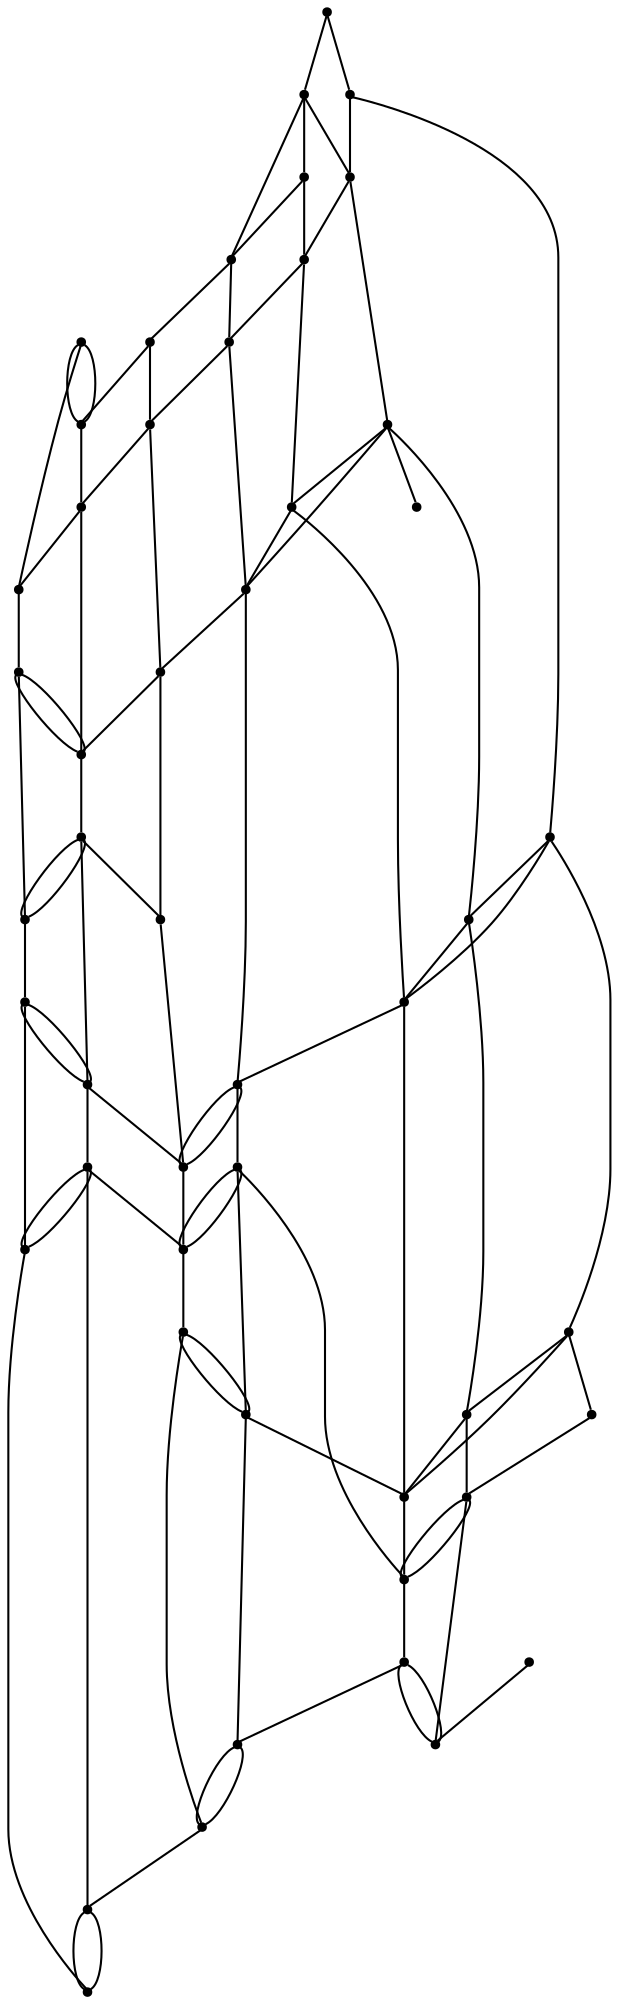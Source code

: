 graph {
  node [shape=point,comment="{\"directed\":false,\"doi\":\"10.1007/978-3-030-68766-3_25\",\"figure\":\"4 (6)\"}"]

  v0 [pos="1510.0134888363605,595.9017822002439"]
  v1 [pos="1406.2010729321296,673.7591225089152"]
  v2 [pos="1510.0134888363605,699.7129258147577"]
  v3 [pos="1406.2010729321296,686.7360877494748"]
  v4 [pos="1510.0134888363605,712.6898910553173"]
  v5 [pos="1406.2010729321296,725.6646466254433"]
  v6 [pos="1406.2010729321296,738.64054677306"]
  v7 [pos="1510.0134888363605,751.6163356423097"]
  v8 [pos="1406.2010729321296,595.9017822002439"]
  v9 [pos="1510.0134888363605,582.924944134961"]
  v10 [pos="1406.2010729321296,751.6163356423097"]
  v11 [pos="1510.0134888363605,764.5933008828692"]
  v12 [pos="1406.2010729321296,764.5933008828692"]
  v13 [pos="1510.0134888363605,777.570266123429"]
  v14 [pos="1302.389706236791,608.8787474408035"]
  v15 [pos="1198.5774175093954,686.7360877494748"]
  v16 [pos="1302.389706236791,673.7591225089152"]
  v17 [pos="1198.5774175093957,595.9017822002439"]
  v18 [pos="1302.389706236791,751.6163356423097"]
  v19 [pos="1302.389706236791,764.5933008828692"]
  v20 [pos="1302.389706236791,777.570266123429"]
  v21 [pos="1198.5774175093954,582.924944134961"]
  v22 [pos="1302.389706236791,595.9017822002439"]
  v23 [pos="1198.5774175093954,699.7129258147577"]
  v24 [pos="1302.389706236791,686.7360877494748"]
  v25 [pos="1094.7639523962728,751.6163356423097"]
  v26 [pos="1042.8578080325751,725.6646466254433"]
  v27 [pos="990.9516000804596,621.8525650932634"]
  v28 [pos="1094.7639523962728,595.9017822002439"]
  v29 [pos="1613.8278759815398,582.924944134961"]
  v30 [pos="1613.8278759815398,595.9017822002439"]
  v31 [pos="1613.8278759815398,699.7129258147577"]
  v32 [pos="1613.82787598154,712.6898910553173"]
  v33 [pos="1613.82787598154,751.6163356423097"]
  v34 [pos="1613.82787598154,764.5933008828692"]
  v35 [pos="1613.82787598154,777.570266123429"]
  v36 [pos="1406.2010729321296,608.8787474408035"]
  v37 [pos="1198.5774175093957,751.6163356423097"]
  v38 [pos="1198.5774175093954,764.5933008828692"]
  v39 [pos="1198.5774175093957,777.570266123429"]
  v40 [pos="1094.7639523962728,582.924944134961"]
  v41 [pos="1094.763952396273,764.5933008828692"]
  v42 [pos="1094.763952396273,777.570266123429"]
  v43 [pos="1094.7639523962728,686.7360877494748"]
  v44 [pos="1094.7639523962728,699.7129258147577"]
  v45 [pos="1042.8578080325751,582.924944134961"]
  v46 [pos="990.9516000804596,686.7360877494748"]
  v47 [pos="990.9516000804596,699.7129258147577"]
  v48 [pos="990.9516000804597,764.5933008828692"]
  v49 [pos="990.9516000804596,777.570266123429"]

  v0 -- v1 [id="-1",pos="1510.0134888363605,595.9017822002439 1458.1031476370947,595.9017822002439 1458.1031476370947,673.7590589212767 1406.2010729321296,673.7591225089152"]
  v2 -- v3 [id="-2",pos="1510.0134888363605,699.7129258147577 1458.1031476370947,699.7129258147577 1458.1031476370947,686.7360241618364 1406.2010729321296,686.7360877494748"]
  v4 -- v5 [id="-3",pos="1510.0134888363605,712.6898910553173 1458.1031476370947,712.6898910553173 1458.1031476370947,725.6667927082386 1406.2010729321296,725.6646466254433"]
  v6 -- v7 [id="-4",pos="1406.2010729321296,738.64054677306 1458.1073444726628,738.6394339893884 1458.1073444726628,751.6163356423097 1510.0134888363605,751.6163356423097"]
  v8 -- v9 [id="-5",pos="1406.2010729321296,595.9017822002439 1458.1072172958272,595.9017822002439 1458.1072172958272,582.9248805473227 1510.0134888363605,582.924944134961"]
  v10 -- v11 [id="-6",pos="1406.2010729321296,751.6163356423097 1458.1072172958272,751.6163356423097 1458.1072172958272,764.5932372952309 1510.0134888363605,764.5933008828692"]
  v12 -- v13 [id="-7",pos="1406.2010729321296,764.5933008828692 1458.1072172958272,764.5933008828692 1458.1072172958272,777.5702025357906 1510.0134888363605,777.570266123429"]
  v14 -- v15 [id="-8",pos="1302.389706236791,608.8787474408035 1250.4784430054685,608.8787474408035 1250.4784430054685,686.7360241618364 1198.5774175093954,686.7360877494748"]
  v16 -- v17 [id="-9",pos="1302.389706236791,673.7591225089152 1250.4784430054685,673.7591225089152 1250.4784430054685,595.9018457878823 1198.5774175093957,595.9017822002439"]
  v47 -- v44 [id="-10",pos="990.9516000804596,699.7129258147577 1094.7639523962728,699.7129258147577 1094.7639523962728,699.7129258147577 1094.7639523962728,699.7129258147577"]
  v44 -- v23 [id="-11",pos="1094.7639523962728,699.7129258147577 1198.5774175093954,699.7129258147577 1198.5774175093954,699.7129258147577 1198.5774175093954,699.7129258147577"]
  v49 -- v48 [id="-13",pos="990.9516000804596,777.570266123429 990.9516000804597,764.5933008828692 990.9516000804597,764.5933008828692 990.9516000804597,764.5933008828692"]
  v48 -- v47 [id="-14",pos="990.9516000804597,764.5933008828692 990.9516000804596,699.7129258147577 990.9516000804596,699.7129258147577 990.9516000804596,699.7129258147577"]
  v47 -- v46 [id="-15",pos="990.9516000804596,699.7129258147577 990.9516000804596,686.7360877494748 990.9516000804596,686.7360877494748 990.9516000804596,686.7360877494748"]
  v46 -- v27 [id="-16",pos="990.9516000804596,686.7360877494748 990.9516000804596,621.8525650932634 990.9516000804596,621.8525650932634 990.9516000804596,621.8525650932634"]
  v48 -- v41 [id="-18",pos="990.9516000804597,764.5933008828692 1094.763952396273,764.5933008828692 1094.763952396273,764.5933008828692 1094.763952396273,764.5933008828692"]
  v47 -- v23 [id="-19",pos="990.9516000804596,699.7129258147577 990.9495016626756,712.6898910553173 990.9495016626756,712.6898910553173 990.9495016626756,712.6898910553173 1198.5742698827194,712.6898910553173 1198.5742698827194,712.6898910553173 1198.5742698827194,712.6898910553173 1198.5774175093954,699.7129258147577 1198.5774175093954,699.7129258147577 1198.5774175093954,699.7129258147577"]
  v43 -- v15 [id="-21",pos="1094.7639523962728,686.7360877494748 1198.5774175093954,686.7360877494748 1198.5774175093954,686.7360877494748 1198.5774175093954,686.7360877494748"]
  v46 -- v15 [id="-22",pos="990.9516000804596,686.7360877494748 990.9495016626756,673.7591225089152 990.9495016626756,673.7591225089152 990.9495016626756,673.7591225089152 1198.5742698827194,673.7591225089152 1198.5742698827194,673.7591225089152 1198.5742698827194,673.7591225089152 1198.5774175093954,686.7360877494748 1198.5774175093954,686.7360877494748 1198.5774175093954,686.7360877494748"]
  v45 -- v40 [id="-23",pos="1042.8578080325751,582.924944134961 1094.7639523962728,582.924944134961 1094.7639523962728,582.924944134961 1094.7639523962728,582.924944134961"]
  v49 -- v42 [id="-24",pos="990.9516000804596,777.570266123429 1094.763952396273,777.570266123429 1094.763952396273,777.570266123429 1094.763952396273,777.570266123429"]
  v18 -- v6 [id="-25",pos="1302.389706236791,751.6163356423097 1354.294928568432,751.6163356423097 1354.294928568432,738.6394339893884 1406.2010729321296,738.64054677306"]
  v19 -- v10 [id="-26",pos="1302.389706236791,764.5933008828692 1354.294928568432,764.5933008828692 1354.294928568432,751.616399229948 1406.2010729321296,751.6163356423097"]
  v20 -- v12 [id="-27",pos="1302.389706236791,777.570266123429 1354.2948013915966,777.570266123429 1354.2948013915966,764.5933644705077 1406.2010729321296,764.5933008828692"]
  v21 -- v22 [id="-28",pos="1198.5774175093954,582.924944134961 1250.482512664201,582.924944134961 1250.482512664201,595.9018457878823 1302.389706236791,595.9017822002439"]
  v23 -- v24 [id="-29",pos="1198.5774175093954,699.7129258147577 1250.482512664201,699.7129258147577 1250.482512664201,686.7360241618364 1302.389706236791,686.7360877494748"]
  v42 -- v41 [id="-31",pos="1094.763952396273,777.570266123429 1094.763952396273,764.5933008828692 1094.763952396273,764.5933008828692 1094.763952396273,764.5933008828692"]
  v41 -- v25 [id="-32",pos="1094.763952396273,764.5933008828692 1094.7639523962728,751.6163356423097 1094.7639523962728,751.6163356423097 1094.7639523962728,751.6163356423097"]
  v25 -- v44 [id="-33",pos="1094.7639523962728,751.6163356423097 1094.7639523962728,699.7129258147577 1094.7639523962728,699.7129258147577 1094.7639523962728,699.7129258147577"]
  v44 -- v43 [id="-34",pos="1094.7639523962728,699.7129258147577 1094.7639523962728,686.7360877494748 1094.7639523962728,686.7360877494748 1094.7639523962728,686.7360877494748"]
  v43 -- v28 [id="-35",pos="1094.7639523962728,686.7360877494748 1094.7639523962728,595.9017822002439 1094.7639523962728,595.9017822002439 1094.7639523962728,595.9017822002439"]
  v28 -- v40 [id="-36",pos="1094.7639523962728,595.9017822002439 1094.7639523962728,582.924944134961 1094.7639523962728,582.924944134961 1094.7639523962728,582.924944134961"]
  v25 -- v26 [id="-38",pos="1094.7639523962728,751.6163356423097 1068.8077325877478,751.6163356423097 1068.8077325877478,725.6625323364672 1042.8578080325751,725.6646466254433"]
  v42 -- v39 [id="-39",pos="1094.763952396273,777.570266123429 1198.5774175093957,777.570266123429 1198.5774175093957,777.570266123429 1198.5774175093957,777.570266123429"]
  v41 -- v38 [id="-40",pos="1094.763952396273,764.5933008828692 1198.5774175093954,764.5933008828692 1198.5774175093954,764.5933008828692 1198.5774175093954,764.5933008828692"]
  v25 -- v37 [id="-41",pos="1094.7639523962728,751.6163356423097 1198.5774175093957,751.6163356423097 1198.5774175093957,751.6163356423097 1198.5774175093957,751.6163356423097"]
  v27 -- v28 [id="-42",pos="990.9516000804596,621.8525650932634 1042.8577444441573,621.8515158972301 1042.8577444441573,595.8977125913876 1094.7639523962728,595.9017822002439"]
  v28 -- v17 [id="-44",pos="1094.7639523962728,595.9017822002439 1094.7618539784887,608.8787474408035 1094.7618539784887,608.8787474408035 1094.7618539784887,608.8787474408035 1198.5742698827194,608.8787474408035 1198.5742698827194,608.8787474408035 1198.5742698827194,608.8787474408035 1198.5774175093957,595.9017822002439 1198.5774175093957,595.9017822002439 1198.5774175093957,595.9017822002439"]
  v40 -- v21 [id="-45",pos="1094.7639523962728,582.924944134961 1198.5774175093954,582.924944134961 1198.5774175093954,582.924944134961 1198.5774175093954,582.924944134961"]
  v42 -- v20 [id="-46",pos="1094.763952396273,777.570266123429 1094.7618539784887,790.5472313639885 1094.7618539784887,790.5472313639885 1094.7618539784887,790.5472313639885 1302.386558610115,790.5472313639885 1302.386558610115,790.5472313639885 1302.386558610115,790.5472313639885 1302.389706236791,777.570266123429 1302.389706236791,777.570266123429 1302.389706236791,777.570266123429"]
  v25 -- v18 [id="-48",pos="1094.7639523962728,751.6163356423097 1094.7618539784887,738.6394975770268 1094.7618539784887,738.6394975770268 1094.7618539784887,738.6394975770268 1302.386558610115,738.6394975770268 1302.386558610115,738.6394975770268 1302.386558610115,738.6394975770268 1302.389706236791,751.6163356423097 1302.389706236791,751.6163356423097 1302.389706236791,751.6163356423097"]
  v28 -- v17 [id="-49",pos="1094.7639523962728,595.9017822002439 1198.5774175093957,595.9017822002439 1198.5774175093957,595.9017822002439 1198.5774175093957,595.9017822002439"]
  v30 -- v29 [id="-50",pos="1613.8278759815398,595.9017822002439 1613.8278759815398,582.924944134961 1613.8278759815398,582.924944134961 1613.8278759815398,582.924944134961"]
  v31 -- v30 [id="-51",pos="1613.8278759815398,699.7129258147577 1613.8278759815398,595.9017822002439 1613.8278759815398,595.9017822002439 1613.8278759815398,595.9017822002439"]
  v32 -- v31 [id="-52",pos="1613.82787598154,712.6898910553173 1613.8278759815398,699.7129258147577 1613.8278759815398,699.7129258147577 1613.8278759815398,699.7129258147577"]
  v33 -- v32 [id="-53",pos="1613.82787598154,751.6163356423097 1613.82787598154,712.6898910553173 1613.82787598154,712.6898910553173 1613.82787598154,712.6898910553173"]
  v34 -- v33 [id="-54",pos="1613.82787598154,764.5933008828692 1613.82787598154,751.6163356423097 1613.82787598154,751.6163356423097 1613.82787598154,751.6163356423097"]
  v35 -- v34 [id="-55",pos="1613.82787598154,777.570266123429 1613.82787598154,764.5933008828692 1613.82787598154,764.5933008828692 1613.82787598154,764.5933008828692"]
  v39 -- v38 [id="-58",pos="1198.5774175093957,777.570266123429 1198.5774175093954,764.5933008828692 1198.5774175093954,764.5933008828692 1198.5774175093954,764.5933008828692"]
  v38 -- v37 [id="-59",pos="1198.5774175093954,764.5933008828692 1198.5774175093957,751.6163356423097 1198.5774175093957,751.6163356423097 1198.5774175093957,751.6163356423097"]
  v37 -- v23 [id="-60",pos="1198.5774175093957,751.6163356423097 1198.5774175093954,699.7129258147577 1198.5774175093954,699.7129258147577 1198.5774175093954,699.7129258147577"]
  v23 -- v15 [id="-61",pos="1198.5774175093954,699.7129258147577 1198.5774175093954,686.7360877494748 1198.5774175093954,686.7360877494748 1198.5774175093954,686.7360877494748"]
  v15 -- v17 [id="-62",pos="1198.5774175093954,686.7360877494748 1198.5774175093957,595.9017822002439 1198.5774175093957,595.9017822002439 1198.5774175093957,595.9017822002439"]
  v17 -- v21 [id="-63",pos="1198.5774175093957,595.9017822002439 1198.5774175093954,582.924944134961 1198.5774175093954,582.924944134961 1198.5774175093954,582.924944134961"]
  v38 -- v19 [id="-65",pos="1198.5774175093954,764.5933008828692 1302.389706236791,764.5933008828692 1302.389706236791,764.5933008828692 1302.389706236791,764.5933008828692"]
  v46 -- v43 [id="-66",pos="990.9516000804596,686.7360877494748 1094.7639523962728,686.7360877494748 1094.7639523962728,686.7360877494748 1094.7639523962728,686.7360877494748"]
  v37 -- v18 [id="-68",pos="1198.5774175093957,751.6163356423097 1302.389706236791,751.6163356423097 1302.389706236791,751.6163356423097 1302.389706236791,751.6163356423097"]
  v39 -- v20 [id="-69",pos="1198.5774175093957,777.570266123429 1302.389706236791,777.570266123429 1302.389706236791,777.570266123429 1302.389706236791,777.570266123429"]
  v21 -- v40 [id="-71",pos="1198.5774175093954,582.924944134961 1198.5742698827194,569.9479788944013 1198.5742698827194,569.9479788944013 1198.5742698827194,569.9479788944013 1094.7618539784887,569.9479788944013 1094.7618539784887,569.9479788944013 1094.7618539784887,569.9479788944013 1094.7639523962728,582.924944134961 1094.7639523962728,582.924944134961 1094.7639523962728,582.924944134961"]
  v29 -- v9 [id="-72",pos="1613.8278759815398,582.924944134961 1613.823806322807,569.9479788944013 1613.823806322807,569.9479788944013 1613.823806322807,569.9479788944013 1510.0113904185764,569.9479788944013 1510.0113904185764,569.9479788944013 1510.0113904185764,569.9479788944013 1510.0134888363605,582.924944134961 1510.0134888363605,582.924944134961 1510.0134888363605,582.924944134961"]
  v30 -- v0 [id="-74",pos="1613.8278759815398,595.9017822002439 1613.823806322807,608.8787474408035 1613.823806322807,608.8787474408035 1613.823806322807,608.8787474408035 1510.0113904185764,608.8787474408035 1510.0113904185764,608.8787474408035 1510.0113904185764,608.8787474408035 1510.0134888363605,595.9017822002439 1510.0134888363605,595.9017822002439 1510.0134888363605,595.9017822002439"]
  v31 -- v2 [id="-75",pos="1613.8278759815398,699.7129258147577 1613.823806322807,686.7360877494748 1613.823806322807,686.7360877494748 1613.823806322807,686.7360877494748 1510.0113904185764,686.7360877494748 1510.0113904185764,686.7360877494748 1510.0113904185764,686.7360877494748 1510.0134888363605,699.7129258147577 1510.0134888363605,699.7129258147577 1510.0134888363605,699.7129258147577"]
  v32 -- v4 [id="-77",pos="1613.82787598154,712.6898910553173 1613.823806322807,725.666856295877 1613.823806322807,725.666856295877 1613.823806322807,725.666856295877 1510.0113904185764,725.666856295877 1510.0113904185764,725.666856295877 1510.0113904185764,725.666856295877 1510.0134888363605,712.6898910553173 1510.0134888363605,712.6898910553173 1510.0134888363605,712.6898910553173"]
  v33 -- v7 [id="-79",pos="1613.82787598154,751.6163356423097 1613.823806322807,738.6394975770268 1613.823806322807,738.6394975770268 1613.823806322807,738.6394975770268 1510.0113904185764,738.6394975770268 1510.0113904185764,738.6394975770268 1510.0113904185764,738.6394975770268 1510.0134888363605,751.6163356423097 1510.0134888363605,751.6163356423097 1510.0134888363605,751.6163356423097"]
  v18 -- v24 [id="-81",pos="1302.389706236791,751.6163356423097 1302.389706236791,686.7360877494748 1302.389706236791,686.7360877494748 1302.389706236791,686.7360877494748"]
  v24 -- v16 [id="-82",pos="1302.389706236791,686.7360877494748 1302.389706236791,673.7591225089152 1302.389706236791,673.7591225089152 1302.389706236791,673.7591225089152"]
  v16 -- v14 [id="-83",pos="1302.389706236791,673.7591225089152 1302.389706236791,608.8787474408035 1302.389706236791,608.8787474408035 1302.389706236791,608.8787474408035"]
  v14 -- v22 [id="-84",pos="1302.389706236791,608.8787474408035 1302.389706236791,595.9017822002439 1302.389706236791,595.9017822002439 1302.389706236791,595.9017822002439"]
  v24 -- v3 [id="-86",pos="1302.389706236791,686.7360877494748 1302.3866857869502,699.7129258147577 1302.3866857869502,699.7129258147577 1302.3866857869502,699.7129258147577 1406.1991016911809,699.7129258147577 1406.1991016911809,699.7129258147577 1406.1991016911809,699.7129258147577 1406.2010729321296,686.7360877494748 1406.2010729321296,686.7360877494748 1406.2010729321296,686.7360877494748"]
  v16 -- v1 [id="-87",pos="1302.389706236791,673.7591225089152 1302.3866857869502,660.7821572683555 1302.3866857869502,660.7821572683555 1302.3866857869502,660.7821572683555 1406.1991016911809,660.7821572683555 1406.1991016911809,660.7821572683555 1406.1991016911809,660.7821572683555 1406.2010729321296,673.7591225089152 1406.2010729321296,673.7591225089152 1406.2010729321296,673.7591225089152"]
  v24 -- v3 [id="-88",pos="1302.389706236791,686.7360877494748 1406.2010729321296,686.7360877494748 1406.2010729321296,686.7360877494748 1406.2010729321296,686.7360877494748"]
  v22 -- v8 [id="-90",pos="1302.389706236791,595.9017822002439 1302.3866857869502,582.924944134961 1302.3866857869502,582.924944134961 1302.3866857869502,582.924944134961 1406.1991016911809,582.924944134961 1406.1991016911809,582.924944134961 1406.1991016911809,582.924944134961 1406.2010729321296,595.9017822002439 1406.2010729321296,595.9017822002439 1406.2010729321296,595.9017822002439"]
  v14 -- v36 [id="-91",pos="1302.389706236791,608.8787474408035 1406.2010729321296,608.8787474408035 1406.2010729321296,608.8787474408035 1406.2010729321296,608.8787474408035"]
  v35 -- v13 [id="-94",pos="1613.82787598154,777.570266123429 1613.823806322807,790.5472313639885 1613.823806322807,790.5472313639885 1613.823806322807,790.5472313639885 1510.0113904185764,790.5472313639885 1510.0113904185764,790.5472313639885 1510.0113904185764,790.5472313639885 1510.0134888363605,777.570266123429 1510.0134888363605,777.570266123429 1510.0134888363605,777.570266123429"]
  v9 -- v29 [id="-96",pos="1510.0134888363605,582.924944134961 1613.8278759815398,582.924944134961 1613.8278759815398,582.924944134961 1613.8278759815398,582.924944134961"]
  v0 -- v30 [id="-97",pos="1510.0134888363605,595.9017822002439 1613.8278759815398,595.9017822002439 1613.8278759815398,595.9017822002439 1613.8278759815398,595.9017822002439"]
  v0 -- v9 [id="-98",pos="1510.0134888363605,595.9017822002439 1510.0134888363605,582.924944134961 1510.0134888363605,582.924944134961 1510.0134888363605,582.924944134961"]
  v2 -- v31 [id="-99",pos="1510.0134888363605,699.7129258147577 1613.8278759815398,699.7129258147577 1613.8278759815398,699.7129258147577 1613.8278759815398,699.7129258147577"]
  v4 -- v32 [id="-100",pos="1510.0134888363605,712.6898910553173 1613.82787598154,712.6898910553173 1613.82787598154,712.6898910553173 1613.82787598154,712.6898910553173"]
  v4 -- v2 [id="-102",pos="1510.0134888363605,712.6898910553173 1510.0134888363605,699.7129258147577 1510.0134888363605,699.7129258147577 1510.0134888363605,699.7129258147577"]
  v19 -- v18 [id="-103",pos="1302.389706236791,764.5933008828692 1302.389706236791,751.6163356423097 1302.389706236791,751.6163356423097 1302.389706236791,751.6163356423097"]
  v20 -- v19 [id="-104",pos="1302.389706236791,777.570266123429 1302.389706236791,764.5933008828692 1302.389706236791,764.5933008828692 1302.389706236791,764.5933008828692"]
  v12 -- v10 [id="-106",pos="1406.2010729321296,764.5933008828692 1406.2010729321296,751.6163356423097 1406.2010729321296,751.6163356423097 1406.2010729321296,751.6163356423097"]
  v10 -- v6 [id="-107",pos="1406.2010729321296,751.6163356423097 1406.2010729321296,738.64054677306 1406.2010729321296,738.64054677306 1406.2010729321296,738.64054677306"]
  v6 -- v5 [id="-108",pos="1406.2010729321296,738.64054677306 1406.2010729321296,725.6646466254433 1406.2010729321296,725.6646466254433 1406.2010729321296,725.6646466254433"]
  v5 -- v3 [id="-109",pos="1406.2010729321296,725.6646466254433 1406.2010729321296,686.7360877494748 1406.2010729321296,686.7360877494748 1406.2010729321296,686.7360877494748"]
  v3 -- v1 [id="-110",pos="1406.2010729321296,686.7360877494748 1406.2010729321296,673.7591225089152 1406.2010729321296,673.7591225089152 1406.2010729321296,673.7591225089152"]
  v1 -- v36 [id="-111",pos="1406.2010729321296,673.7591225089152 1406.2010729321296,608.8787474408035 1406.2010729321296,608.8787474408035 1406.2010729321296,608.8787474408035"]
  v36 -- v8 [id="-112",pos="1406.2010729321296,608.8787474408035 1406.2010729321296,595.9017822002439 1406.2010729321296,595.9017822002439 1406.2010729321296,595.9017822002439"]
  v36 -- v14 [id="-115",pos="1406.2010729321296,608.8787474408035 1406.1991016911809,621.8557126813632 1406.1991016911809,621.8557126813632 1406.1991016911809,621.8557126813632 1302.3866857869502,621.8557126813632 1302.3866857869502,621.8557126813632 1302.3866857869502,621.8557126813632 1302.389706236791,608.8787474408035 1302.389706236791,608.8787474408035 1302.389706236791,608.8787474408035"]
  v22 -- v8 [id="-116",pos="1302.389706236791,595.9017822002439 1406.2010729321296,595.9017822002439 1406.2010729321296,595.9017822002439 1406.2010729321296,595.9017822002439"]
  v16 -- v1 [id="-118",pos="1302.389706236791,673.7591225089152 1406.2010729321296,673.7591225089152 1406.2010729321296,673.7591225089152 1406.2010729321296,673.7591225089152"]
  v7 -- v33 [id="-120",pos="1510.0134888363605,751.6163356423097 1613.82787598154,751.6163356423097 1613.82787598154,751.6163356423097 1613.82787598154,751.6163356423097"]
  v11 -- v34 [id="-121",pos="1510.0134888363605,764.5933008828692 1613.82787598154,764.5933008828692 1613.82787598154,764.5933008828692 1613.82787598154,764.5933008828692"]
  v13 -- v35 [id="-122",pos="1510.0134888363605,777.570266123429 1613.82787598154,777.570266123429 1613.82787598154,777.570266123429 1613.82787598154,777.570266123429"]
  v11 -- v7 [id="-124",pos="1510.0134888363605,764.5933008828692 1510.0134888363605,751.6163356423097 1510.0134888363605,751.6163356423097 1510.0134888363605,751.6163356423097"]
  v13 -- v11 [id="-125",pos="1510.0134888363605,777.570266123429 1510.0134888363605,764.5933008828692 1510.0134888363605,764.5933008828692 1510.0134888363605,764.5933008828692"]
  v2 -- v0 [id="-128",pos="1510.0134888363605,699.7129258147577 1510.0134888363605,595.9017822002439 1510.0134888363605,595.9017822002439 1510.0134888363605,595.9017822002439"]
  v7 -- v4 [id="-130",pos="1510.0134888363605,751.6163356423097 1510.0134888363605,712.6898910553173 1510.0134888363605,712.6898910553173 1510.0134888363605,712.6898910553173"]
}